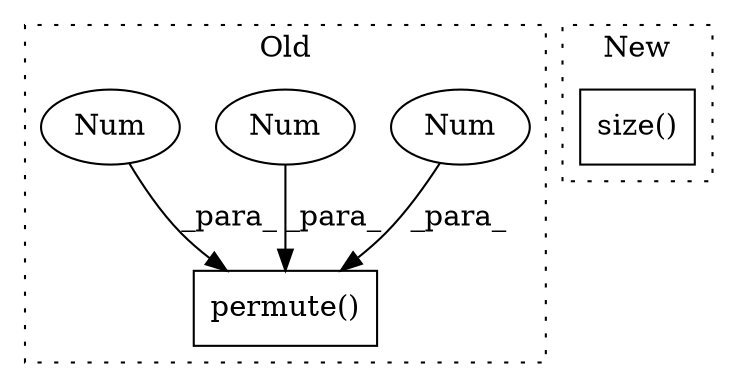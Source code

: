 digraph G {
subgraph cluster0 {
1 [label="permute()" a="75" s="3678,3702" l="14,1" shape="box"];
3 [label="Num" a="76" s="3695" l="1" shape="ellipse"];
4 [label="Num" a="76" s="3698" l="1" shape="ellipse"];
5 [label="Num" a="76" s="3701" l="1" shape="ellipse"];
label = "Old";
style="dotted";
}
subgraph cluster1 {
2 [label="size()" a="75" s="6047" l="8" shape="box"];
label = "New";
style="dotted";
}
3 -> 1 [label="_para_"];
4 -> 1 [label="_para_"];
5 -> 1 [label="_para_"];
}